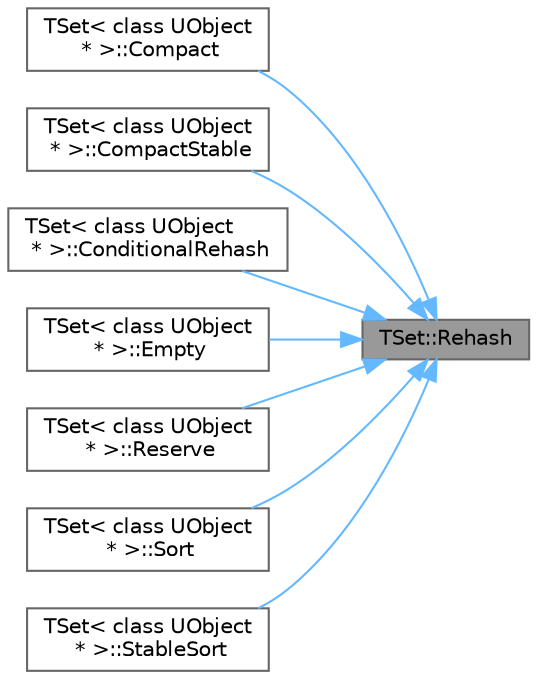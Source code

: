 digraph "TSet::Rehash"
{
 // INTERACTIVE_SVG=YES
 // LATEX_PDF_SIZE
  bgcolor="transparent";
  edge [fontname=Helvetica,fontsize=10,labelfontname=Helvetica,labelfontsize=10];
  node [fontname=Helvetica,fontsize=10,shape=box,height=0.2,width=0.4];
  rankdir="RL";
  Node1 [id="Node000001",label="TSet::Rehash",height=0.2,width=0.4,color="gray40", fillcolor="grey60", style="filled", fontcolor="black",tooltip="Resizes the hash."];
  Node1 -> Node2 [id="edge1_Node000001_Node000002",dir="back",color="steelblue1",style="solid",tooltip=" "];
  Node2 [id="Node000002",label="TSet\< class UObject\l * \>::Compact",height=0.2,width=0.4,color="grey40", fillcolor="white", style="filled",URL="$d5/d15/classTSet.html#a408266647b22b1e4fe87d3ed498f49c8",tooltip=" "];
  Node1 -> Node3 [id="edge2_Node000001_Node000003",dir="back",color="steelblue1",style="solid",tooltip=" "];
  Node3 [id="Node000003",label="TSet\< class UObject\l * \>::CompactStable",height=0.2,width=0.4,color="grey40", fillcolor="white", style="filled",URL="$d5/d15/classTSet.html#a9f5d1b9a60fdfd321a2e03b3dcb2f4b0",tooltip=" "];
  Node1 -> Node4 [id="edge3_Node000001_Node000004",dir="back",color="steelblue1",style="solid",tooltip=" "];
  Node4 [id="Node000004",label="TSet\< class UObject\l * \>::ConditionalRehash",height=0.2,width=0.4,color="grey40", fillcolor="white", style="filled",URL="$d5/d15/classTSet.html#a3147ba12805541c3c0054197da5cb638",tooltip=" "];
  Node1 -> Node5 [id="edge4_Node000001_Node000005",dir="back",color="steelblue1",style="solid",tooltip=" "];
  Node5 [id="Node000005",label="TSet\< class UObject\l * \>::Empty",height=0.2,width=0.4,color="grey40", fillcolor="white", style="filled",URL="$d5/d15/classTSet.html#aeeb04e7e80f46d5709c4de9fa380e4e7",tooltip=" "];
  Node1 -> Node6 [id="edge5_Node000001_Node000006",dir="back",color="steelblue1",style="solid",tooltip=" "];
  Node6 [id="Node000006",label="TSet\< class UObject\l * \>::Reserve",height=0.2,width=0.4,color="grey40", fillcolor="white", style="filled",URL="$d5/d15/classTSet.html#aaaacdfac42423bbd0a700754e46b6b63",tooltip=" "];
  Node1 -> Node7 [id="edge6_Node000001_Node000007",dir="back",color="steelblue1",style="solid",tooltip=" "];
  Node7 [id="Node000007",label="TSet\< class UObject\l * \>::Sort",height=0.2,width=0.4,color="grey40", fillcolor="white", style="filled",URL="$d5/d15/classTSet.html#aa713bbeb519ee2d0ad657842037f9ed0",tooltip=" "];
  Node1 -> Node8 [id="edge7_Node000001_Node000008",dir="back",color="steelblue1",style="solid",tooltip=" "];
  Node8 [id="Node000008",label="TSet\< class UObject\l * \>::StableSort",height=0.2,width=0.4,color="grey40", fillcolor="white", style="filled",URL="$d5/d15/classTSet.html#af431806023dfe1e5dcb846f1869188a4",tooltip=" "];
}
